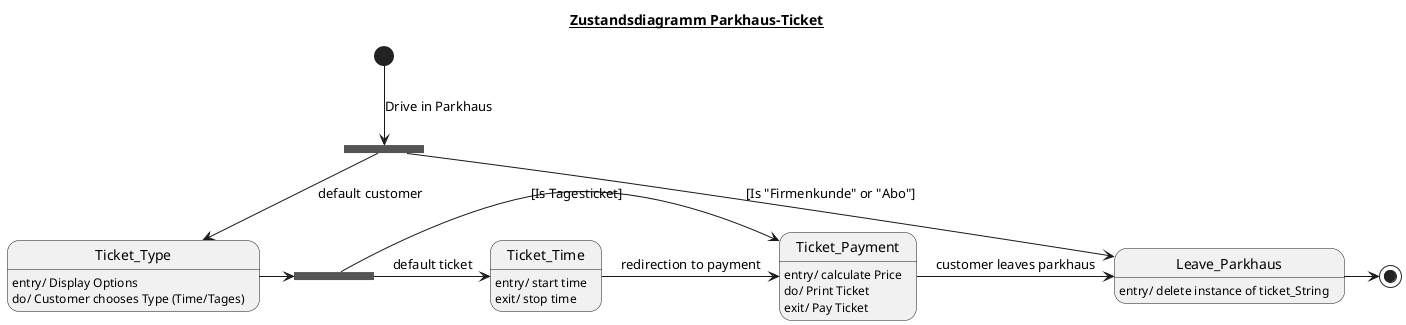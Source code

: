 @startuml
title __Zustandsdiagramm Parkhaus-Ticket__
state fork1 <<fork>>
state fork2 <<fork>>

[*] --> fork1: Drive in Parkhaus
fork1 --> Ticket_Type: default customer
fork1 --> Leave_Parkhaus: [Is "Firmenkunde" or "Abo"]

Ticket_Type -> fork2
Ticket_Type: entry/ Display Options
Ticket_Type: do/ Customer chooses Type (Time/Tages)
fork2 -> Ticket_Time: default ticket
fork2 -> Ticket_Payment: [Is Tagesticket]

Ticket_Time: entry/ start time
Ticket_Time: exit/ stop time
Ticket_Time -> Ticket_Payment: redirection to payment
Ticket_Payment: entry/ calculate Price
Ticket_Payment: do/ Print Ticket
Ticket_Payment: exit/ Pay Ticket
Ticket_Payment -> Leave_Parkhaus: customer leaves parkhaus
Leave_Parkhaus: entry/ delete instance of ticket_String
Leave_Parkhaus -> [*]

@enduml
